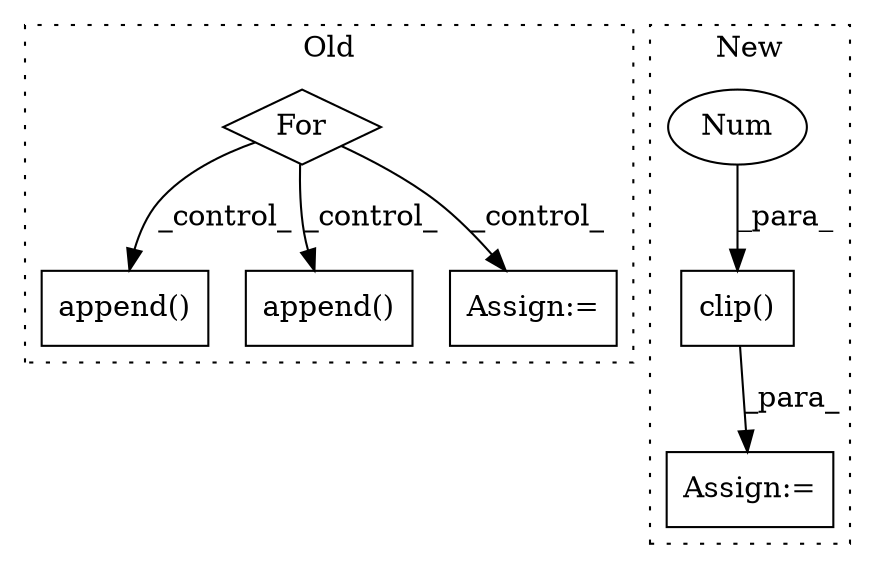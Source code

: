 digraph G {
subgraph cluster0 {
1 [label="append()" a="75" s="1550,1588" l="16,1" shape="box"];
3 [label="append()" a="75" s="2069,2086" l="16,1" shape="box"];
5 [label="For" a="107" s="1235,1274" l="4,10" shape="diamond"];
7 [label="Assign:=" a="68" s="1854" l="3" shape="box"];
label = "Old";
style="dotted";
}
subgraph cluster1 {
2 [label="clip()" a="75" s="2412,2423" l="7,1" shape="box"];
4 [label="Num" a="76" s="2422" l="1" shape="ellipse"];
6 [label="Assign:=" a="68" s="2409" l="3" shape="box"];
label = "New";
style="dotted";
}
2 -> 6 [label="_para_"];
4 -> 2 [label="_para_"];
5 -> 3 [label="_control_"];
5 -> 7 [label="_control_"];
5 -> 1 [label="_control_"];
}